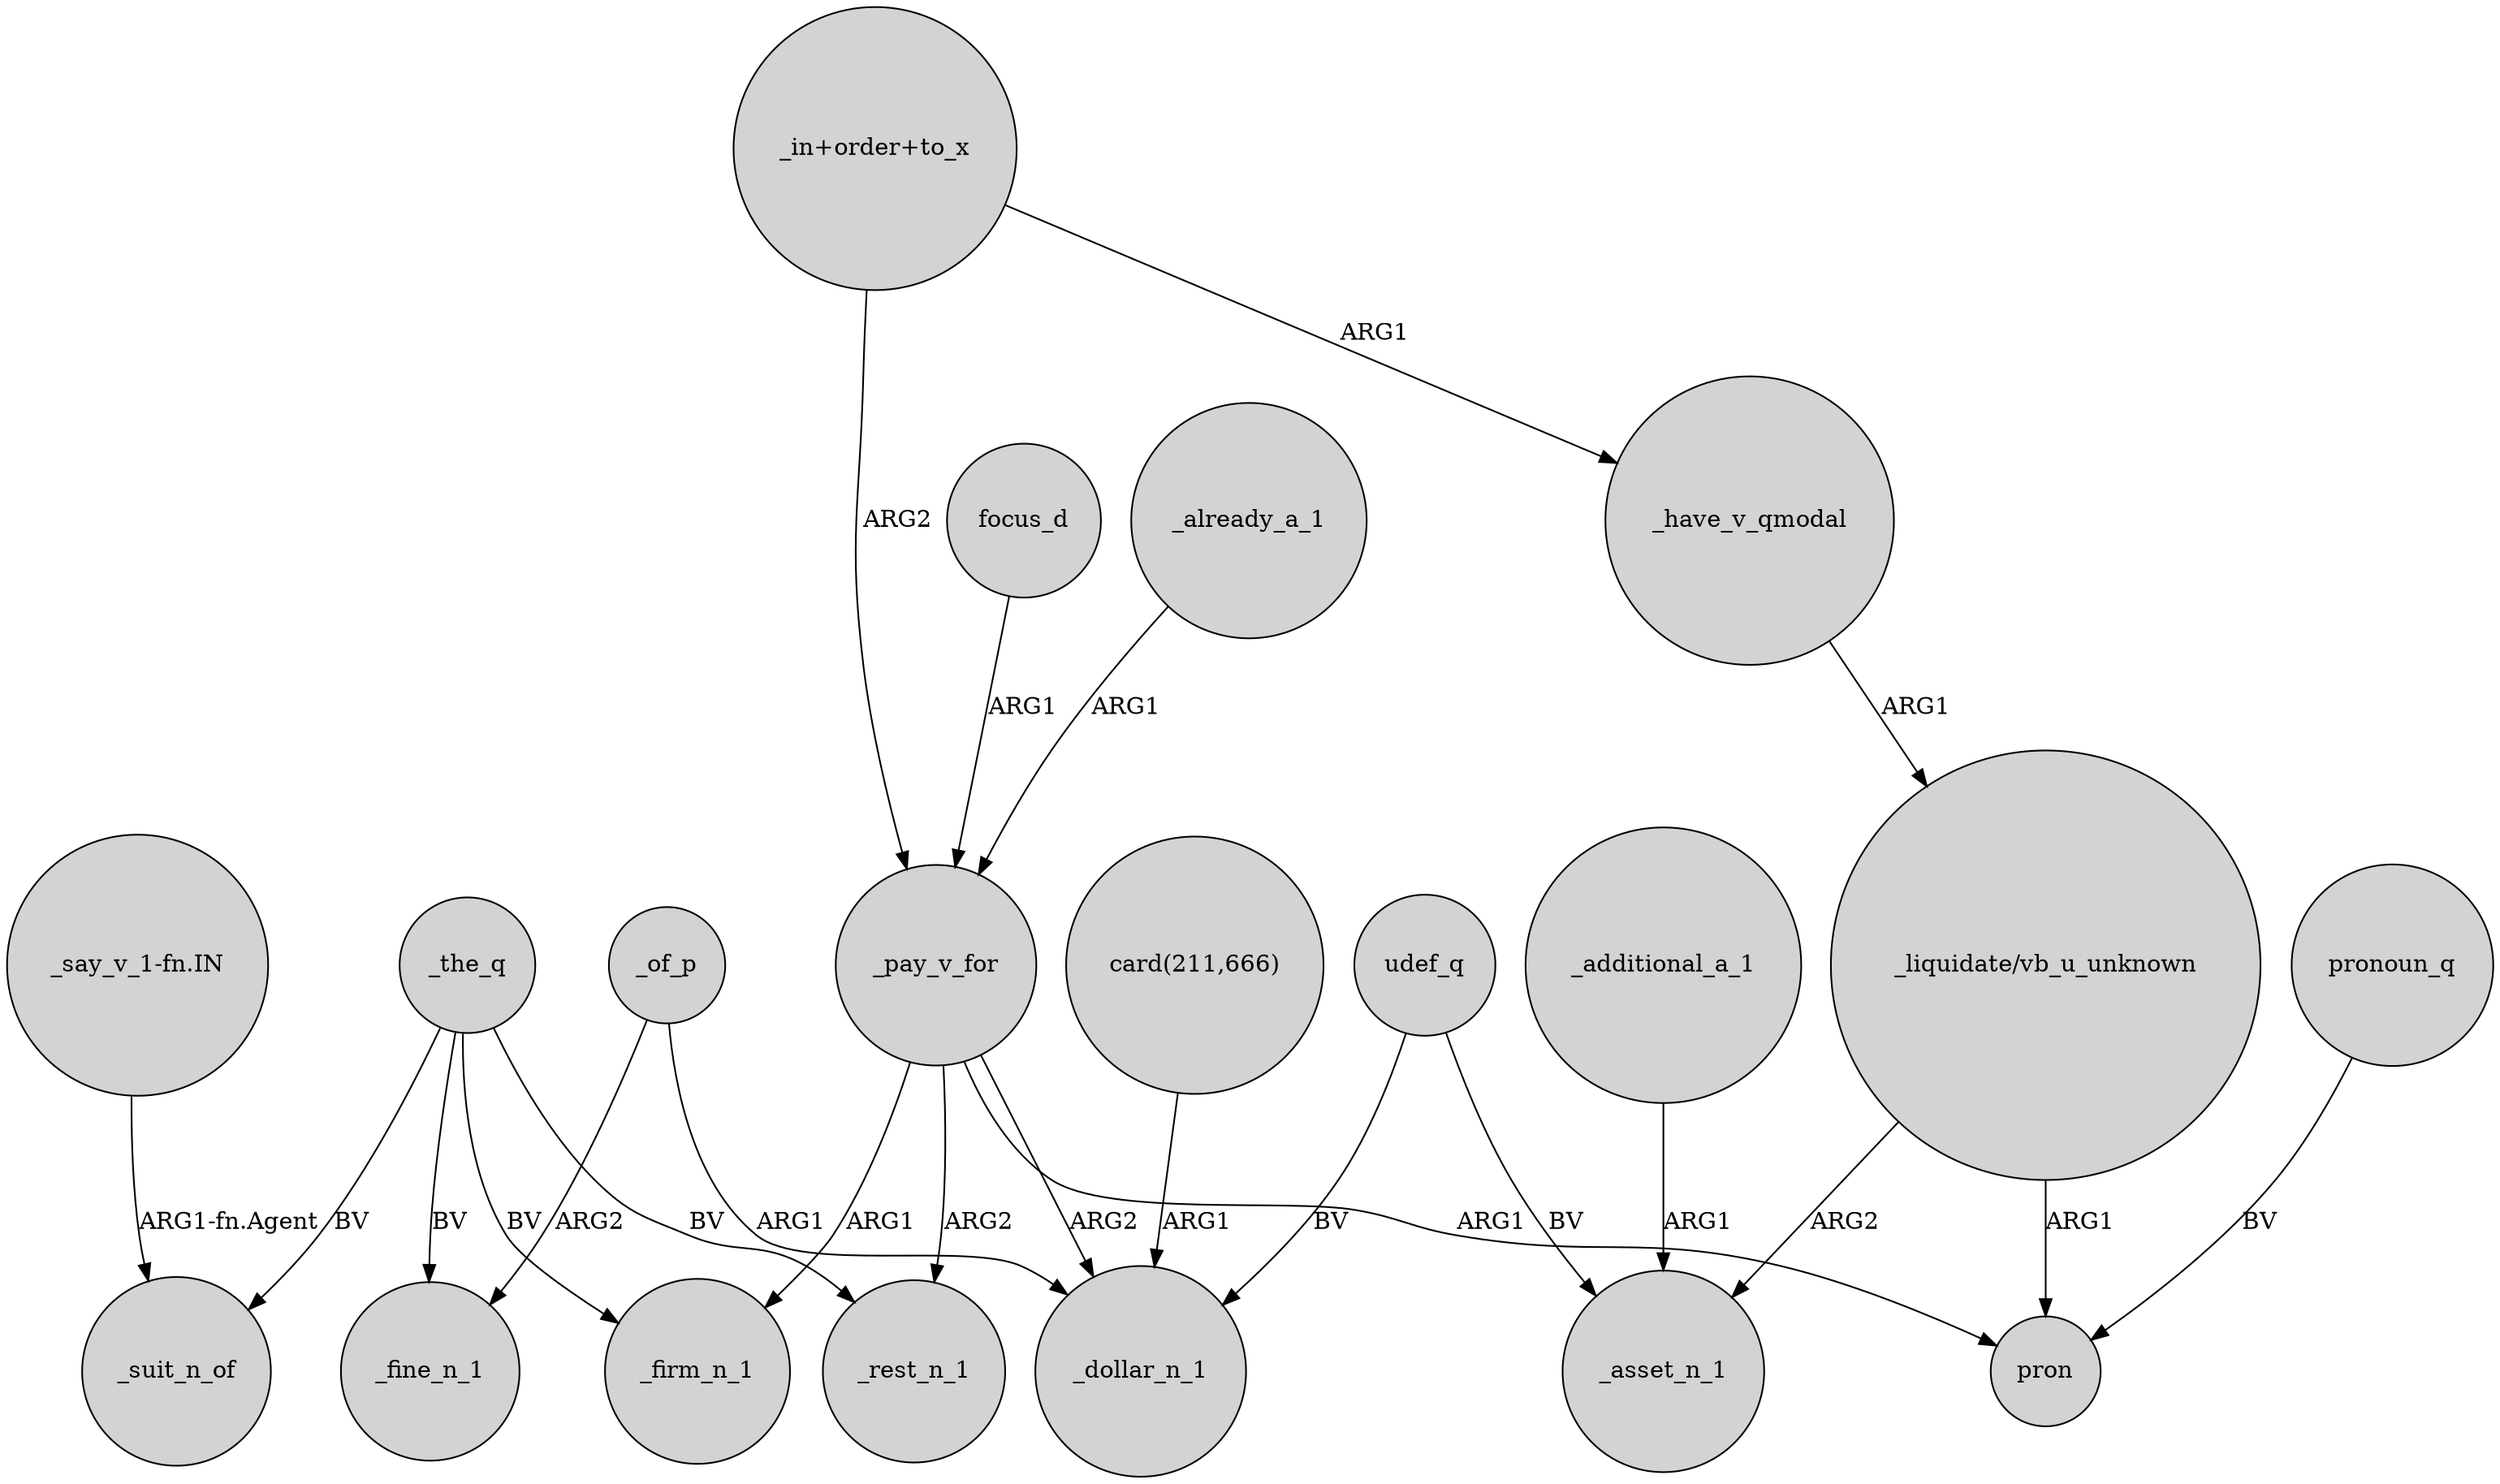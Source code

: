 digraph {
	node [shape=circle style=filled]
	"_liquidate/vb_u_unknown" -> pron [label=ARG1]
	_additional_a_1 -> _asset_n_1 [label=ARG1]
	_pay_v_for -> _firm_n_1 [label=ARG1]
	"_in+order+to_x" -> _pay_v_for [label=ARG2]
	"_in+order+to_x" -> _have_v_qmodal [label=ARG1]
	_of_p -> _fine_n_1 [label=ARG2]
	"_liquidate/vb_u_unknown" -> _asset_n_1 [label=ARG2]
	_of_p -> _dollar_n_1 [label=ARG1]
	_pay_v_for -> _rest_n_1 [label=ARG2]
	_the_q -> _suit_n_of [label=BV]
	focus_d -> _pay_v_for [label=ARG1]
	_pay_v_for -> pron [label=ARG1]
	udef_q -> _asset_n_1 [label=BV]
	_pay_v_for -> _dollar_n_1 [label=ARG2]
	"card(211,666)" -> _dollar_n_1 [label=ARG1]
	_already_a_1 -> _pay_v_for [label=ARG1]
	pronoun_q -> pron [label=BV]
	_have_v_qmodal -> "_liquidate/vb_u_unknown" [label=ARG1]
	"_say_v_1-fn.IN" -> _suit_n_of [label="ARG1-fn.Agent"]
	_the_q -> _firm_n_1 [label=BV]
	_the_q -> _fine_n_1 [label=BV]
	_the_q -> _rest_n_1 [label=BV]
	udef_q -> _dollar_n_1 [label=BV]
}

